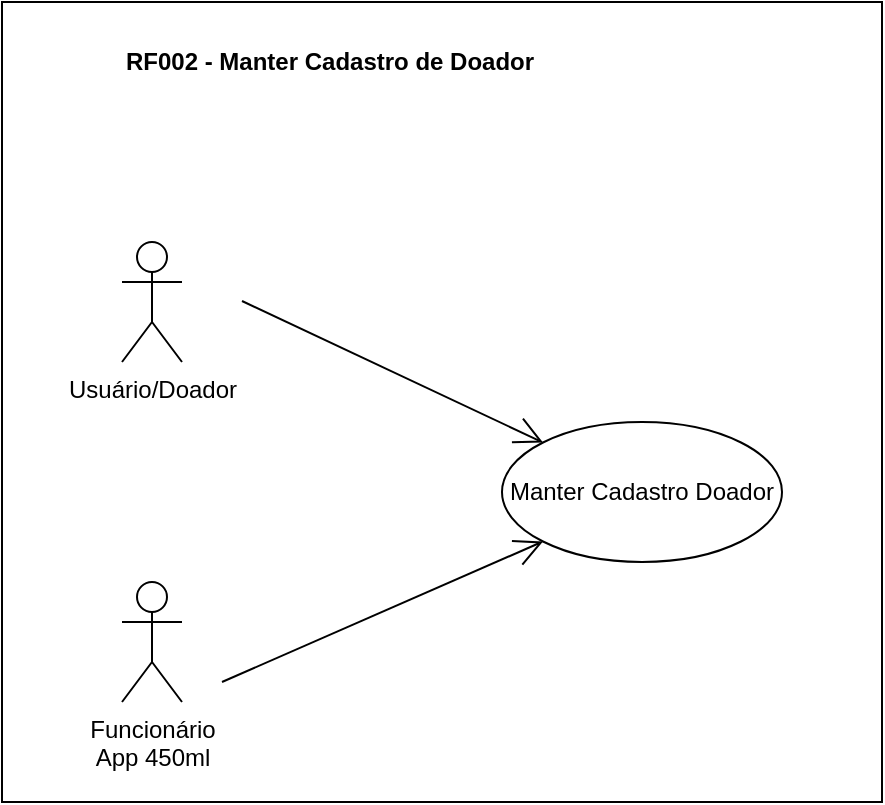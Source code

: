 <mxfile version="11.1.4" type="device"><diagram id="budAvFjoP-ml8Pe7X42M" name="Page-1"><mxGraphModel dx="1422" dy="824" grid="1" gridSize="10" guides="1" tooltips="1" connect="1" arrows="1" fold="1" page="1" pageScale="1" pageWidth="827" pageHeight="1169" math="0" shadow="0"><root><mxCell id="0"/><mxCell id="1" parent="0"/><mxCell id="gzf9CkEBER38CHXhIIi3-1" value="Usuário/Doador" style="shape=umlActor;verticalLabelPosition=bottom;labelBackgroundColor=#ffffff;verticalAlign=top;html=1;" vertex="1" parent="1"><mxGeometry x="140" y="600" width="30" height="60" as="geometry"/></mxCell><mxCell id="gzf9CkEBER38CHXhIIi3-4" value="Funcionário &lt;br&gt;App 450ml" style="shape=umlActor;verticalLabelPosition=bottom;labelBackgroundColor=#ffffff;verticalAlign=top;html=1;" vertex="1" parent="1"><mxGeometry x="140" y="770" width="30" height="60" as="geometry"/></mxCell><mxCell id="gzf9CkEBER38CHXhIIi3-7" value="Manter Cadastro Doador" style="ellipse;whiteSpace=wrap;html=1;" vertex="1" parent="1"><mxGeometry x="330" y="690" width="140" height="70" as="geometry"/></mxCell><mxCell id="gzf9CkEBER38CHXhIIi3-16" value="&lt;b&gt;RF002 - Manter Cadastro de Doador&amp;nbsp;&lt;/b&gt;" style="text;html=1;strokeColor=none;fillColor=none;align=left;verticalAlign=middle;whiteSpace=wrap;rounded=0;" vertex="1" parent="1"><mxGeometry x="140" y="500" width="340" height="20" as="geometry"/></mxCell><mxCell id="gzf9CkEBER38CHXhIIi3-24" value="" style="endArrow=open;endFill=1;endSize=12;html=1;entryX=0;entryY=1;entryDx=0;entryDy=0;" edge="1" parent="1" target="gzf9CkEBER38CHXhIIi3-7"><mxGeometry width="160" relative="1" as="geometry"><mxPoint x="190" y="820" as="sourcePoint"/><mxPoint x="270" y="880" as="targetPoint"/></mxGeometry></mxCell><mxCell id="gzf9CkEBER38CHXhIIi3-25" value="" style="endArrow=open;endFill=1;endSize=12;html=1;entryX=0;entryY=0;entryDx=0;entryDy=0;" edge="1" parent="1" target="gzf9CkEBER38CHXhIIi3-7"><mxGeometry width="160" relative="1" as="geometry"><mxPoint x="200" y="629.5" as="sourcePoint"/><mxPoint x="360" y="629.5" as="targetPoint"/></mxGeometry></mxCell><mxCell id="gzf9CkEBER38CHXhIIi3-26" value="" style="rounded=0;whiteSpace=wrap;html=1;fillColor=none;" vertex="1" parent="1"><mxGeometry x="80" y="480" width="440" height="400" as="geometry"/></mxCell></root></mxGraphModel></diagram></mxfile>